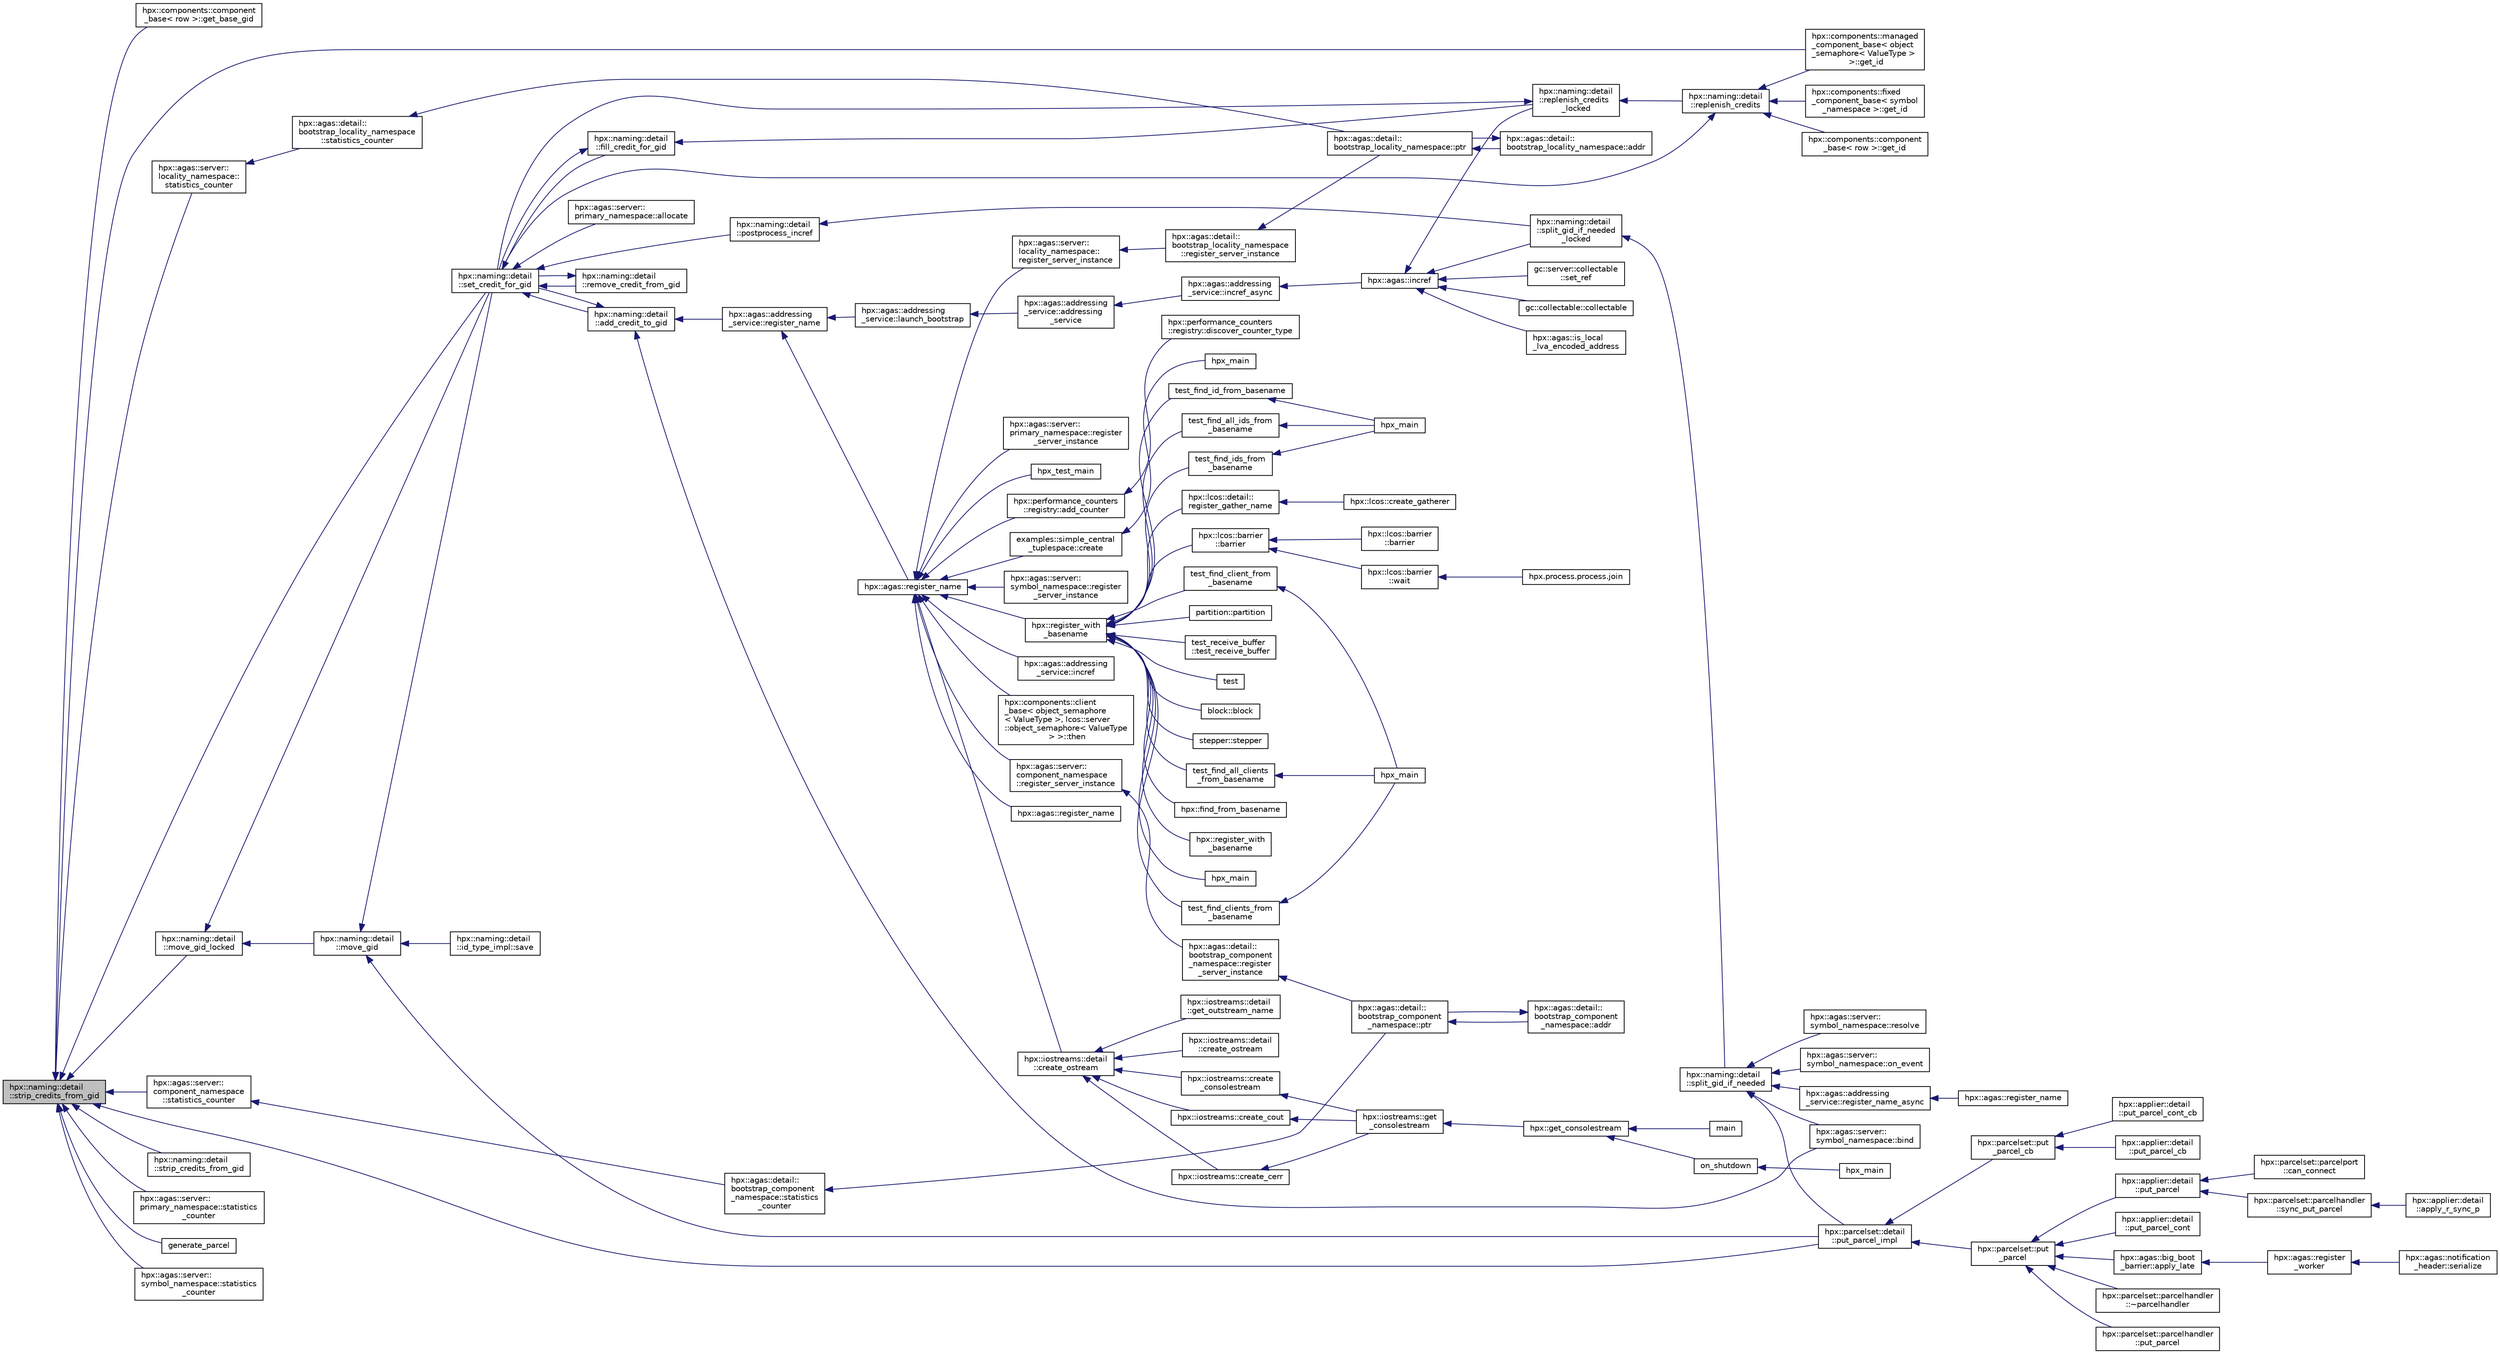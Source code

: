 digraph "hpx::naming::detail::strip_credits_from_gid"
{
  edge [fontname="Helvetica",fontsize="10",labelfontname="Helvetica",labelfontsize="10"];
  node [fontname="Helvetica",fontsize="10",shape=record];
  rankdir="LR";
  Node4177 [label="hpx::naming::detail\l::strip_credits_from_gid",height=0.2,width=0.4,color="black", fillcolor="grey75", style="filled", fontcolor="black"];
  Node4177 -> Node4178 [dir="back",color="midnightblue",fontsize="10",style="solid",fontname="Helvetica"];
  Node4178 [label="hpx::components::component\l_base\< row \>::get_base_gid",height=0.2,width=0.4,color="black", fillcolor="white", style="filled",URL="$d2/de6/classhpx_1_1components_1_1component__base.html#afdd9f4d30f44a6732fe6ee64f48be7cc"];
  Node4177 -> Node4179 [dir="back",color="midnightblue",fontsize="10",style="solid",fontname="Helvetica"];
  Node4179 [label="hpx::agas::server::\lcomponent_namespace\l::statistics_counter",height=0.2,width=0.4,color="black", fillcolor="white", style="filled",URL="$d4/dc8/structhpx_1_1agas_1_1server_1_1component__namespace.html#a660e8a8739d3aa152a0d672baa2e72ed"];
  Node4179 -> Node4180 [dir="back",color="midnightblue",fontsize="10",style="solid",fontname="Helvetica"];
  Node4180 [label="hpx::agas::detail::\lbootstrap_component\l_namespace::statistics\l_counter",height=0.2,width=0.4,color="black", fillcolor="white", style="filled",URL="$d4/db7/structhpx_1_1agas_1_1detail_1_1bootstrap__component__namespace.html#a19dcf39913c6a2a82154e6e4a90353b0"];
  Node4180 -> Node4181 [dir="back",color="midnightblue",fontsize="10",style="solid",fontname="Helvetica"];
  Node4181 [label="hpx::agas::detail::\lbootstrap_component\l_namespace::ptr",height=0.2,width=0.4,color="black", fillcolor="white", style="filled",URL="$d4/db7/structhpx_1_1agas_1_1detail_1_1bootstrap__component__namespace.html#a2ddc1b51e40d6b5c32f7eeba52a7527d"];
  Node4181 -> Node4182 [dir="back",color="midnightblue",fontsize="10",style="solid",fontname="Helvetica"];
  Node4182 [label="hpx::agas::detail::\lbootstrap_component\l_namespace::addr",height=0.2,width=0.4,color="black", fillcolor="white", style="filled",URL="$d4/db7/structhpx_1_1agas_1_1detail_1_1bootstrap__component__namespace.html#a4947343cef580d3a72f9fcb6803a54b1"];
  Node4182 -> Node4181 [dir="back",color="midnightblue",fontsize="10",style="solid",fontname="Helvetica"];
  Node4177 -> Node4183 [dir="back",color="midnightblue",fontsize="10",style="solid",fontname="Helvetica"];
  Node4183 [label="hpx::agas::server::\llocality_namespace::\lstatistics_counter",height=0.2,width=0.4,color="black", fillcolor="white", style="filled",URL="$dc/d72/structhpx_1_1agas_1_1server_1_1locality__namespace.html#a299010dd081cfdde926993251cf9b43b"];
  Node4183 -> Node4184 [dir="back",color="midnightblue",fontsize="10",style="solid",fontname="Helvetica"];
  Node4184 [label="hpx::agas::detail::\lbootstrap_locality_namespace\l::statistics_counter",height=0.2,width=0.4,color="black", fillcolor="white", style="filled",URL="$d2/d28/structhpx_1_1agas_1_1detail_1_1bootstrap__locality__namespace.html#a5c04d227f01c680a4f69a69c78265255"];
  Node4184 -> Node4185 [dir="back",color="midnightblue",fontsize="10",style="solid",fontname="Helvetica"];
  Node4185 [label="hpx::agas::detail::\lbootstrap_locality_namespace::ptr",height=0.2,width=0.4,color="black", fillcolor="white", style="filled",URL="$d2/d28/structhpx_1_1agas_1_1detail_1_1bootstrap__locality__namespace.html#a5d4dcef228d9a8e6040f2e404546a7b8"];
  Node4185 -> Node4186 [dir="back",color="midnightblue",fontsize="10",style="solid",fontname="Helvetica"];
  Node4186 [label="hpx::agas::detail::\lbootstrap_locality_namespace::addr",height=0.2,width=0.4,color="black", fillcolor="white", style="filled",URL="$d2/d28/structhpx_1_1agas_1_1detail_1_1bootstrap__locality__namespace.html#a6a5b1a39f25283d49aae9a42b5c4388a"];
  Node4186 -> Node4185 [dir="back",color="midnightblue",fontsize="10",style="solid",fontname="Helvetica"];
  Node4177 -> Node4187 [dir="back",color="midnightblue",fontsize="10",style="solid",fontname="Helvetica"];
  Node4187 [label="hpx::components::managed\l_component_base\< object\l_semaphore\< ValueType \>\l \>::get_id",height=0.2,width=0.4,color="black", fillcolor="white", style="filled",URL="$d1/d7b/classhpx_1_1components_1_1managed__component__base.html#ac026850ad861e1da5393943cf5751708"];
  Node4177 -> Node4188 [dir="back",color="midnightblue",fontsize="10",style="solid",fontname="Helvetica"];
  Node4188 [label="hpx::naming::detail\l::move_gid_locked",height=0.2,width=0.4,color="black", fillcolor="white", style="filled",URL="$d5/d18/namespacehpx_1_1naming_1_1detail.html#ade50f3a7ea7970594a107017d9781f45"];
  Node4188 -> Node4189 [dir="back",color="midnightblue",fontsize="10",style="solid",fontname="Helvetica"];
  Node4189 [label="hpx::naming::detail\l::move_gid",height=0.2,width=0.4,color="black", fillcolor="white", style="filled",URL="$d5/d18/namespacehpx_1_1naming_1_1detail.html#aade6b5eb4f9361377b0a427cd8bffdca"];
  Node4189 -> Node4190 [dir="back",color="midnightblue",fontsize="10",style="solid",fontname="Helvetica"];
  Node4190 [label="hpx::naming::detail\l::id_type_impl::save",height=0.2,width=0.4,color="black", fillcolor="white", style="filled",URL="$db/d3a/structhpx_1_1naming_1_1detail_1_1id__type__impl.html#a82dc996ed2fe0777bf91597d2c5af79c"];
  Node4189 -> Node4191 [dir="back",color="midnightblue",fontsize="10",style="solid",fontname="Helvetica"];
  Node4191 [label="hpx::naming::detail\l::set_credit_for_gid",height=0.2,width=0.4,color="black", fillcolor="white", style="filled",URL="$d5/d18/namespacehpx_1_1naming_1_1detail.html#a87703193ff814a4e1c912e98e655ec51"];
  Node4191 -> Node4192 [dir="back",color="midnightblue",fontsize="10",style="solid",fontname="Helvetica"];
  Node4192 [label="hpx::naming::detail\l::postprocess_incref",height=0.2,width=0.4,color="black", fillcolor="white", style="filled",URL="$d5/d18/namespacehpx_1_1naming_1_1detail.html#a9d2708b2b1a4087d64195137b077ef1d"];
  Node4192 -> Node4193 [dir="back",color="midnightblue",fontsize="10",style="solid",fontname="Helvetica"];
  Node4193 [label="hpx::naming::detail\l::split_gid_if_needed\l_locked",height=0.2,width=0.4,color="black", fillcolor="white", style="filled",URL="$d5/d18/namespacehpx_1_1naming_1_1detail.html#a8a41d874bb719f702a76d483293d9d56"];
  Node4193 -> Node4194 [dir="back",color="midnightblue",fontsize="10",style="solid",fontname="Helvetica"];
  Node4194 [label="hpx::naming::detail\l::split_gid_if_needed",height=0.2,width=0.4,color="black", fillcolor="white", style="filled",URL="$d5/d18/namespacehpx_1_1naming_1_1detail.html#a106949fcb9087fb6bdca67d048d6568f"];
  Node4194 -> Node4195 [dir="back",color="midnightblue",fontsize="10",style="solid",fontname="Helvetica"];
  Node4195 [label="hpx::agas::addressing\l_service::register_name_async",height=0.2,width=0.4,color="black", fillcolor="white", style="filled",URL="$db/d58/structhpx_1_1agas_1_1addressing__service.html#adfd0ce835927a3c0396b6fc9e9fbb3cf"];
  Node4195 -> Node4196 [dir="back",color="midnightblue",fontsize="10",style="solid",fontname="Helvetica"];
  Node4196 [label="hpx::agas::register_name",height=0.2,width=0.4,color="black", fillcolor="white", style="filled",URL="$dc/d54/namespacehpx_1_1agas.html#adc43905ef74ad9948375f3948b64fc2f"];
  Node4194 -> Node4197 [dir="back",color="midnightblue",fontsize="10",style="solid",fontname="Helvetica"];
  Node4197 [label="hpx::parcelset::detail\l::put_parcel_impl",height=0.2,width=0.4,color="black", fillcolor="white", style="filled",URL="$dc/d4e/namespacehpx_1_1parcelset_1_1detail.html#a0dfe29365976960c7f5db6388e8ce603"];
  Node4197 -> Node4198 [dir="back",color="midnightblue",fontsize="10",style="solid",fontname="Helvetica"];
  Node4198 [label="hpx::parcelset::put\l_parcel",height=0.2,width=0.4,color="black", fillcolor="white", style="filled",URL="$d4/d41/namespacehpx_1_1parcelset.html#a53a9f5c6cf260dc8d06d194c96182b65"];
  Node4198 -> Node4199 [dir="back",color="midnightblue",fontsize="10",style="solid",fontname="Helvetica"];
  Node4199 [label="hpx::applier::detail\l::put_parcel",height=0.2,width=0.4,color="black", fillcolor="white", style="filled",URL="$d1/d2a/namespacehpx_1_1applier_1_1detail.html#a4d568b8071bb894a09fabfba232c2663"];
  Node4199 -> Node4200 [dir="back",color="midnightblue",fontsize="10",style="solid",fontname="Helvetica"];
  Node4200 [label="hpx::parcelset::parcelhandler\l::sync_put_parcel",height=0.2,width=0.4,color="black", fillcolor="white", style="filled",URL="$d4/d2f/classhpx_1_1parcelset_1_1parcelhandler.html#ad478f8b244ec822fcbcb84aa67b17497"];
  Node4200 -> Node4201 [dir="back",color="midnightblue",fontsize="10",style="solid",fontname="Helvetica"];
  Node4201 [label="hpx::applier::detail\l::apply_r_sync_p",height=0.2,width=0.4,color="black", fillcolor="white", style="filled",URL="$d1/d2a/namespacehpx_1_1applier_1_1detail.html#ab69485311adeb590afa621a4b4be595d"];
  Node4199 -> Node4202 [dir="back",color="midnightblue",fontsize="10",style="solid",fontname="Helvetica"];
  Node4202 [label="hpx::parcelset::parcelport\l::can_connect",height=0.2,width=0.4,color="black", fillcolor="white", style="filled",URL="$d9/d67/classhpx_1_1parcelset_1_1parcelport.html#a68bd6750625124e4de6309e74283a767"];
  Node4198 -> Node4203 [dir="back",color="midnightblue",fontsize="10",style="solid",fontname="Helvetica"];
  Node4203 [label="hpx::applier::detail\l::put_parcel_cont",height=0.2,width=0.4,color="black", fillcolor="white", style="filled",URL="$d1/d2a/namespacehpx_1_1applier_1_1detail.html#aa5119ce6a8f642d2bacf23dc42ade0f9"];
  Node4198 -> Node4204 [dir="back",color="midnightblue",fontsize="10",style="solid",fontname="Helvetica"];
  Node4204 [label="hpx::agas::big_boot\l_barrier::apply_late",height=0.2,width=0.4,color="black", fillcolor="white", style="filled",URL="$d8/db6/structhpx_1_1agas_1_1big__boot__barrier.html#a9148a04a25bea5a37d77b3ff20e1ebfb"];
  Node4204 -> Node4205 [dir="back",color="midnightblue",fontsize="10",style="solid",fontname="Helvetica"];
  Node4205 [label="hpx::agas::register\l_worker",height=0.2,width=0.4,color="black", fillcolor="white", style="filled",URL="$dc/d54/namespacehpx_1_1agas.html#a3c98dc053a97fca0f3f3b5719d9f8336"];
  Node4205 -> Node4206 [dir="back",color="midnightblue",fontsize="10",style="solid",fontname="Helvetica"];
  Node4206 [label="hpx::agas::notification\l_header::serialize",height=0.2,width=0.4,color="black", fillcolor="white", style="filled",URL="$de/dae/structhpx_1_1agas_1_1notification__header.html#aa028cf0e80baf9259523c340c4568634"];
  Node4198 -> Node4207 [dir="back",color="midnightblue",fontsize="10",style="solid",fontname="Helvetica"];
  Node4207 [label="hpx::parcelset::parcelhandler\l::~parcelhandler",height=0.2,width=0.4,color="black", fillcolor="white", style="filled",URL="$d4/d2f/classhpx_1_1parcelset_1_1parcelhandler.html#a938c1c4259b1be845dc0197465969a17"];
  Node4198 -> Node4208 [dir="back",color="midnightblue",fontsize="10",style="solid",fontname="Helvetica"];
  Node4208 [label="hpx::parcelset::parcelhandler\l::put_parcel",height=0.2,width=0.4,color="black", fillcolor="white", style="filled",URL="$d4/d2f/classhpx_1_1parcelset_1_1parcelhandler.html#aad45344f98c3f15456325c7270ae5ade"];
  Node4197 -> Node4209 [dir="back",color="midnightblue",fontsize="10",style="solid",fontname="Helvetica"];
  Node4209 [label="hpx::parcelset::put\l_parcel_cb",height=0.2,width=0.4,color="black", fillcolor="white", style="filled",URL="$d4/d41/namespacehpx_1_1parcelset.html#a44a60f48094a44cbb7f52b7807dc56ff"];
  Node4209 -> Node4210 [dir="back",color="midnightblue",fontsize="10",style="solid",fontname="Helvetica"];
  Node4210 [label="hpx::applier::detail\l::put_parcel_cb",height=0.2,width=0.4,color="black", fillcolor="white", style="filled",URL="$d1/d2a/namespacehpx_1_1applier_1_1detail.html#a96b7471f7a59fa4d3d298e562507c339"];
  Node4209 -> Node4211 [dir="back",color="midnightblue",fontsize="10",style="solid",fontname="Helvetica"];
  Node4211 [label="hpx::applier::detail\l::put_parcel_cont_cb",height=0.2,width=0.4,color="black", fillcolor="white", style="filled",URL="$d1/d2a/namespacehpx_1_1applier_1_1detail.html#acb5d7569cd53998c51e4b48f09d62e83"];
  Node4194 -> Node4212 [dir="back",color="midnightblue",fontsize="10",style="solid",fontname="Helvetica"];
  Node4212 [label="hpx::agas::server::\lsymbol_namespace::bind",height=0.2,width=0.4,color="black", fillcolor="white", style="filled",URL="$dc/da6/structhpx_1_1agas_1_1server_1_1symbol__namespace.html#a229ead0876ac8c5754793a2ca68de559"];
  Node4194 -> Node4213 [dir="back",color="midnightblue",fontsize="10",style="solid",fontname="Helvetica"];
  Node4213 [label="hpx::agas::server::\lsymbol_namespace::resolve",height=0.2,width=0.4,color="black", fillcolor="white", style="filled",URL="$dc/da6/structhpx_1_1agas_1_1server_1_1symbol__namespace.html#aec3fc24e40dc96142eb77537945e92d5"];
  Node4194 -> Node4214 [dir="back",color="midnightblue",fontsize="10",style="solid",fontname="Helvetica"];
  Node4214 [label="hpx::agas::server::\lsymbol_namespace::on_event",height=0.2,width=0.4,color="black", fillcolor="white", style="filled",URL="$dc/da6/structhpx_1_1agas_1_1server_1_1symbol__namespace.html#abbfcf18e8d40612e4fa618a39a2fc492"];
  Node4191 -> Node4215 [dir="back",color="midnightblue",fontsize="10",style="solid",fontname="Helvetica"];
  Node4215 [label="hpx::naming::detail\l::add_credit_to_gid",height=0.2,width=0.4,color="black", fillcolor="white", style="filled",URL="$d5/d18/namespacehpx_1_1naming_1_1detail.html#ab13848a91587535a393be4def980e832"];
  Node4215 -> Node4216 [dir="back",color="midnightblue",fontsize="10",style="solid",fontname="Helvetica"];
  Node4216 [label="hpx::agas::addressing\l_service::register_name",height=0.2,width=0.4,color="black", fillcolor="white", style="filled",URL="$db/d58/structhpx_1_1agas_1_1addressing__service.html#a5929d7fd681a5ed692bfbeaa503fc32d",tooltip="Register a global name with a global address (id) "];
  Node4216 -> Node4217 [dir="back",color="midnightblue",fontsize="10",style="solid",fontname="Helvetica"];
  Node4217 [label="hpx::agas::addressing\l_service::launch_bootstrap",height=0.2,width=0.4,color="black", fillcolor="white", style="filled",URL="$db/d58/structhpx_1_1agas_1_1addressing__service.html#a664380be3597d3ca31677b2ae5800e76"];
  Node4217 -> Node4218 [dir="back",color="midnightblue",fontsize="10",style="solid",fontname="Helvetica"];
  Node4218 [label="hpx::agas::addressing\l_service::addressing\l_service",height=0.2,width=0.4,color="black", fillcolor="white", style="filled",URL="$db/d58/structhpx_1_1agas_1_1addressing__service.html#a4cd885b12c530009f44f7372c197d54f"];
  Node4218 -> Node4219 [dir="back",color="midnightblue",fontsize="10",style="solid",fontname="Helvetica"];
  Node4219 [label="hpx::agas::addressing\l_service::incref_async",height=0.2,width=0.4,color="black", fillcolor="white", style="filled",URL="$db/d58/structhpx_1_1agas_1_1addressing__service.html#adae9df2634cf648f129f203c3678c1c1",tooltip="Increment the global reference count for the given id. "];
  Node4219 -> Node4220 [dir="back",color="midnightblue",fontsize="10",style="solid",fontname="Helvetica"];
  Node4220 [label="hpx::agas::incref",height=0.2,width=0.4,color="black", fillcolor="white", style="filled",URL="$dc/d54/namespacehpx_1_1agas.html#aad81d2ea721c1a5692e243ef07bf164f"];
  Node4220 -> Node4221 [dir="back",color="midnightblue",fontsize="10",style="solid",fontname="Helvetica"];
  Node4221 [label="hpx::agas::is_local\l_lva_encoded_address",height=0.2,width=0.4,color="black", fillcolor="white", style="filled",URL="$dc/d54/namespacehpx_1_1agas.html#abb5e5584ed3b536ace8e3f58415e24c2"];
  Node4220 -> Node4222 [dir="back",color="midnightblue",fontsize="10",style="solid",fontname="Helvetica"];
  Node4222 [label="gc::server::collectable\l::set_ref",height=0.2,width=0.4,color="black", fillcolor="white", style="filled",URL="$da/d76/structgc_1_1server_1_1collectable.html#a8e123e39f5a85da593dc15b5f872748d"];
  Node4220 -> Node4223 [dir="back",color="midnightblue",fontsize="10",style="solid",fontname="Helvetica"];
  Node4223 [label="gc::collectable::collectable",height=0.2,width=0.4,color="black", fillcolor="white", style="filled",URL="$da/d23/structgc_1_1collectable.html#a9ac791be34891330ff8192ac2ef68c7c"];
  Node4220 -> Node4193 [dir="back",color="midnightblue",fontsize="10",style="solid",fontname="Helvetica"];
  Node4220 -> Node4224 [dir="back",color="midnightblue",fontsize="10",style="solid",fontname="Helvetica"];
  Node4224 [label="hpx::naming::detail\l::replenish_credits\l_locked",height=0.2,width=0.4,color="black", fillcolor="white", style="filled",URL="$d5/d18/namespacehpx_1_1naming_1_1detail.html#a011ed4fa9a2f4d4319adc54943fa03d6"];
  Node4224 -> Node4225 [dir="back",color="midnightblue",fontsize="10",style="solid",fontname="Helvetica"];
  Node4225 [label="hpx::naming::detail\l::replenish_credits",height=0.2,width=0.4,color="black", fillcolor="white", style="filled",URL="$d5/d18/namespacehpx_1_1naming_1_1detail.html#aab806d937bd01894af129d3d3cbb22f4"];
  Node4225 -> Node4226 [dir="back",color="midnightblue",fontsize="10",style="solid",fontname="Helvetica"];
  Node4226 [label="hpx::components::component\l_base\< row \>::get_id",height=0.2,width=0.4,color="black", fillcolor="white", style="filled",URL="$d2/de6/classhpx_1_1components_1_1component__base.html#a4c8fd93514039bdf01c48d66d82b19cd"];
  Node4225 -> Node4227 [dir="back",color="midnightblue",fontsize="10",style="solid",fontname="Helvetica"];
  Node4227 [label="hpx::components::fixed\l_component_base\< symbol\l_namespace \>::get_id",height=0.2,width=0.4,color="black", fillcolor="white", style="filled",URL="$df/dfd/classhpx_1_1components_1_1fixed__component__base.html#a3066d2c2779a65cd20ce98b87e4dd4c2"];
  Node4225 -> Node4187 [dir="back",color="midnightblue",fontsize="10",style="solid",fontname="Helvetica"];
  Node4225 -> Node4191 [dir="back",color="midnightblue",fontsize="10",style="solid",fontname="Helvetica"];
  Node4224 -> Node4191 [dir="back",color="midnightblue",fontsize="10",style="solid",fontname="Helvetica"];
  Node4216 -> Node4228 [dir="back",color="midnightblue",fontsize="10",style="solid",fontname="Helvetica"];
  Node4228 [label="hpx::agas::register_name",height=0.2,width=0.4,color="black", fillcolor="white", style="filled",URL="$dc/d54/namespacehpx_1_1agas.html#a3812793adbf5e7d8c6b468595ac0823f"];
  Node4228 -> Node4229 [dir="back",color="midnightblue",fontsize="10",style="solid",fontname="Helvetica"];
  Node4229 [label="hpx::register_with\l_basename",height=0.2,width=0.4,color="black", fillcolor="white", style="filled",URL="$d8/d83/namespacehpx.html#acf88178dc8c98cb0d7396325b3ccffdd",tooltip="Register the given id using the given base name. "];
  Node4229 -> Node4230 [dir="back",color="midnightblue",fontsize="10",style="solid",fontname="Helvetica"];
  Node4230 [label="stepper::stepper",height=0.2,width=0.4,color="black", fillcolor="white", style="filled",URL="$d0/da6/structstepper.html#a3d3b661e2502d80c80775c190f5585e2"];
  Node4229 -> Node4231 [dir="back",color="midnightblue",fontsize="10",style="solid",fontname="Helvetica"];
  Node4231 [label="hpx::lcos::barrier\l::barrier",height=0.2,width=0.4,color="black", fillcolor="white", style="filled",URL="$d9/dab/classhpx_1_1lcos_1_1barrier.html#ae8e5bad1b2828970404b5d280137d579"];
  Node4231 -> Node4232 [dir="back",color="midnightblue",fontsize="10",style="solid",fontname="Helvetica"];
  Node4232 [label="hpx::lcos::barrier\l::barrier",height=0.2,width=0.4,color="black", fillcolor="white", style="filled",URL="$d9/dab/classhpx_1_1lcos_1_1barrier.html#a8a9fc05508fad7cd1d8014bee0e1d221"];
  Node4231 -> Node4233 [dir="back",color="midnightblue",fontsize="10",style="solid",fontname="Helvetica"];
  Node4233 [label="hpx::lcos::barrier\l::wait",height=0.2,width=0.4,color="black", fillcolor="white", style="filled",URL="$d9/dab/classhpx_1_1lcos_1_1barrier.html#a1fcac5ce49dd1b9800affc8c8b84e4c9"];
  Node4233 -> Node4234 [dir="back",color="midnightblue",fontsize="10",style="solid",fontname="Helvetica"];
  Node4234 [label="hpx.process.process.join",height=0.2,width=0.4,color="black", fillcolor="white", style="filled",URL="$d3/d41/classhpx_1_1process_1_1process.html#acc7ec4687f3bf5ae121ef7b494d991d8"];
  Node4229 -> Node4235 [dir="back",color="midnightblue",fontsize="10",style="solid",fontname="Helvetica"];
  Node4235 [label="hpx::find_from_basename",height=0.2,width=0.4,color="black", fillcolor="white", style="filled",URL="$d8/d83/namespacehpx.html#a02d4c4317d9d663b22c2e47aab0b56df",tooltip="Return registered id from the given base name and sequence number. "];
  Node4229 -> Node4236 [dir="back",color="midnightblue",fontsize="10",style="solid",fontname="Helvetica"];
  Node4236 [label="hpx::register_with\l_basename",height=0.2,width=0.4,color="black", fillcolor="white", style="filled",URL="$d8/d83/namespacehpx.html#a09a6c6ffc84d21df225c3f5730de31d0"];
  Node4229 -> Node4237 [dir="back",color="midnightblue",fontsize="10",style="solid",fontname="Helvetica"];
  Node4237 [label="hpx_main",height=0.2,width=0.4,color="black", fillcolor="white", style="filled",URL="$db/d8d/duplicate__id__registration__1596_8cpp.html#aefd26dd818037509b2241068d57e3e1d"];
  Node4229 -> Node4238 [dir="back",color="midnightblue",fontsize="10",style="solid",fontname="Helvetica"];
  Node4238 [label="test_find_all_clients\l_from_basename",height=0.2,width=0.4,color="black", fillcolor="white", style="filled",URL="$dc/d15/find__clients__from__prefix_8cpp.html#aa57a9747db04f3feb78e2e423232d1f9"];
  Node4238 -> Node4239 [dir="back",color="midnightblue",fontsize="10",style="solid",fontname="Helvetica"];
  Node4239 [label="hpx_main",height=0.2,width=0.4,color="black", fillcolor="white", style="filled",URL="$dc/d15/find__clients__from__prefix_8cpp.html#aefd26dd818037509b2241068d57e3e1d"];
  Node4229 -> Node4240 [dir="back",color="midnightblue",fontsize="10",style="solid",fontname="Helvetica"];
  Node4240 [label="test_find_clients_from\l_basename",height=0.2,width=0.4,color="black", fillcolor="white", style="filled",URL="$dc/d15/find__clients__from__prefix_8cpp.html#a6fef840f56014443521cc99c2d9d781c"];
  Node4240 -> Node4239 [dir="back",color="midnightblue",fontsize="10",style="solid",fontname="Helvetica"];
  Node4229 -> Node4241 [dir="back",color="midnightblue",fontsize="10",style="solid",fontname="Helvetica"];
  Node4241 [label="test_find_client_from\l_basename",height=0.2,width=0.4,color="black", fillcolor="white", style="filled",URL="$dc/d15/find__clients__from__prefix_8cpp.html#a61a7f45bc9dd018d57ea2230824dab25"];
  Node4241 -> Node4239 [dir="back",color="midnightblue",fontsize="10",style="solid",fontname="Helvetica"];
  Node4229 -> Node4242 [dir="back",color="midnightblue",fontsize="10",style="solid",fontname="Helvetica"];
  Node4242 [label="test_find_all_ids_from\l_basename",height=0.2,width=0.4,color="black", fillcolor="white", style="filled",URL="$dc/df3/find__ids__from__prefix_8cpp.html#a369302d85871c563e109f575d4c3d29c"];
  Node4242 -> Node4243 [dir="back",color="midnightblue",fontsize="10",style="solid",fontname="Helvetica"];
  Node4243 [label="hpx_main",height=0.2,width=0.4,color="black", fillcolor="white", style="filled",URL="$dc/df3/find__ids__from__prefix_8cpp.html#aefd26dd818037509b2241068d57e3e1d"];
  Node4229 -> Node4244 [dir="back",color="midnightblue",fontsize="10",style="solid",fontname="Helvetica"];
  Node4244 [label="test_find_ids_from\l_basename",height=0.2,width=0.4,color="black", fillcolor="white", style="filled",URL="$dc/df3/find__ids__from__prefix_8cpp.html#a4526a7a41c258e2aedcdabd4ece4f4ba"];
  Node4244 -> Node4243 [dir="back",color="midnightblue",fontsize="10",style="solid",fontname="Helvetica"];
  Node4229 -> Node4245 [dir="back",color="midnightblue",fontsize="10",style="solid",fontname="Helvetica"];
  Node4245 [label="test_find_id_from_basename",height=0.2,width=0.4,color="black", fillcolor="white", style="filled",URL="$dc/df3/find__ids__from__prefix_8cpp.html#a35b932e250f78d774db87c971e42adce"];
  Node4245 -> Node4243 [dir="back",color="midnightblue",fontsize="10",style="solid",fontname="Helvetica"];
  Node4229 -> Node4246 [dir="back",color="midnightblue",fontsize="10",style="solid",fontname="Helvetica"];
  Node4246 [label="hpx::lcos::detail::\lregister_gather_name",height=0.2,width=0.4,color="black", fillcolor="white", style="filled",URL="$d4/d6c/namespacehpx_1_1lcos_1_1detail.html#afb3d3eafe04150308d004869a96242b3"];
  Node4246 -> Node4247 [dir="back",color="midnightblue",fontsize="10",style="solid",fontname="Helvetica"];
  Node4247 [label="hpx::lcos::create_gatherer",height=0.2,width=0.4,color="black", fillcolor="white", style="filled",URL="$d2/dc9/namespacehpx_1_1lcos.html#aaa3e2a825ca566eee4e3c0cfc19b5dc3"];
  Node4229 -> Node4248 [dir="back",color="midnightblue",fontsize="10",style="solid",fontname="Helvetica"];
  Node4248 [label="partition::partition",height=0.2,width=0.4,color="black", fillcolor="white", style="filled",URL="$d3/d98/structpartition.html#a949115c70a8ed7802ec756677063507b"];
  Node4229 -> Node4249 [dir="back",color="midnightblue",fontsize="10",style="solid",fontname="Helvetica"];
  Node4249 [label="test_receive_buffer\l::test_receive_buffer",height=0.2,width=0.4,color="black", fillcolor="white", style="filled",URL="$d1/d2e/structtest__receive__buffer.html#a501e8703c3a9d33b23c67cc3782a3052"];
  Node4229 -> Node4250 [dir="back",color="midnightblue",fontsize="10",style="solid",fontname="Helvetica"];
  Node4250 [label="test",height=0.2,width=0.4,color="black", fillcolor="white", style="filled",URL="$db/d95/register__with__basename__1804_8cpp.html#ae1a3968e7947464bee7714f6d43b7002"];
  Node4229 -> Node4251 [dir="back",color="midnightblue",fontsize="10",style="solid",fontname="Helvetica"];
  Node4251 [label="block::block",height=0.2,width=0.4,color="black", fillcolor="white", style="filled",URL="$d1/d7f/structblock.html#ad2fe04030b850ffa3f213c85f848c0c9"];
  Node4228 -> Node4252 [dir="back",color="midnightblue",fontsize="10",style="solid",fontname="Helvetica"];
  Node4252 [label="hpx::agas::addressing\l_service::incref",height=0.2,width=0.4,color="black", fillcolor="white", style="filled",URL="$db/d58/structhpx_1_1agas_1_1addressing__service.html#a77add8ef493b3ff577876bbbde8b2ead"];
  Node4228 -> Node4253 [dir="back",color="midnightblue",fontsize="10",style="solid",fontname="Helvetica"];
  Node4253 [label="hpx::components::client\l_base\< object_semaphore\l\< ValueType \>, lcos::server\l::object_semaphore\< ValueType\l \> \>::then",height=0.2,width=0.4,color="black", fillcolor="white", style="filled",URL="$d9/dad/classhpx_1_1components_1_1client__base.html#a195e205b5917c50455e9eab169045a2f"];
  Node4228 -> Node4254 [dir="back",color="midnightblue",fontsize="10",style="solid",fontname="Helvetica"];
  Node4254 [label="hpx::agas::server::\lcomponent_namespace\l::register_server_instance",height=0.2,width=0.4,color="black", fillcolor="white", style="filled",URL="$d4/dc8/structhpx_1_1agas_1_1server_1_1component__namespace.html#aa114cf679cc56f70c05ab18aff971ecb"];
  Node4254 -> Node4255 [dir="back",color="midnightblue",fontsize="10",style="solid",fontname="Helvetica"];
  Node4255 [label="hpx::agas::detail::\lbootstrap_component\l_namespace::register\l_server_instance",height=0.2,width=0.4,color="black", fillcolor="white", style="filled",URL="$d4/db7/structhpx_1_1agas_1_1detail_1_1bootstrap__component__namespace.html#abbc31dcbeb87361092d40afcfbd456b8"];
  Node4255 -> Node4181 [dir="back",color="midnightblue",fontsize="10",style="solid",fontname="Helvetica"];
  Node4228 -> Node4256 [dir="back",color="midnightblue",fontsize="10",style="solid",fontname="Helvetica"];
  Node4256 [label="hpx::agas::register_name",height=0.2,width=0.4,color="black", fillcolor="white", style="filled",URL="$dc/d54/namespacehpx_1_1agas.html#a2430195ce3eb5a044693ffff42ac4124"];
  Node4228 -> Node4257 [dir="back",color="midnightblue",fontsize="10",style="solid",fontname="Helvetica"];
  Node4257 [label="hpx::agas::server::\llocality_namespace::\lregister_server_instance",height=0.2,width=0.4,color="black", fillcolor="white", style="filled",URL="$dc/d72/structhpx_1_1agas_1_1server_1_1locality__namespace.html#af1491746c7368e3824c99bc100f18734"];
  Node4257 -> Node4258 [dir="back",color="midnightblue",fontsize="10",style="solid",fontname="Helvetica"];
  Node4258 [label="hpx::agas::detail::\lbootstrap_locality_namespace\l::register_server_instance",height=0.2,width=0.4,color="black", fillcolor="white", style="filled",URL="$d2/d28/structhpx_1_1agas_1_1detail_1_1bootstrap__locality__namespace.html#ae300573bed5ba4de244854736bc93372"];
  Node4258 -> Node4185 [dir="back",color="midnightblue",fontsize="10",style="solid",fontname="Helvetica"];
  Node4228 -> Node4259 [dir="back",color="midnightblue",fontsize="10",style="solid",fontname="Helvetica"];
  Node4259 [label="hpx::agas::server::\lprimary_namespace::register\l_server_instance",height=0.2,width=0.4,color="black", fillcolor="white", style="filled",URL="$d7/d3a/structhpx_1_1agas_1_1server_1_1primary__namespace.html#a8d3a53331e87a1a6a16a53a0f5c5d759"];
  Node4228 -> Node4260 [dir="back",color="midnightblue",fontsize="10",style="solid",fontname="Helvetica"];
  Node4260 [label="hpx_test_main",height=0.2,width=0.4,color="black", fillcolor="white", style="filled",URL="$d9/deb/refcnted__symbol__to__local__object_8cpp.html#a9a1c75cfa4bc8637fb9e22dfdca0891a"];
  Node4228 -> Node4261 [dir="back",color="midnightblue",fontsize="10",style="solid",fontname="Helvetica"];
  Node4261 [label="hpx::performance_counters\l::registry::add_counter",height=0.2,width=0.4,color="black", fillcolor="white", style="filled",URL="$d2/d02/classhpx_1_1performance__counters_1_1registry.html#a161780fff85c669515be3253f0e29fa5",tooltip="Add an existing performance counter instance to the registry. "];
  Node4261 -> Node4262 [dir="back",color="midnightblue",fontsize="10",style="solid",fontname="Helvetica"];
  Node4262 [label="hpx::performance_counters\l::registry::discover_counter_type",height=0.2,width=0.4,color="black", fillcolor="white", style="filled",URL="$d2/d02/classhpx_1_1performance__counters_1_1registry.html#af060ad9ba59fefe302c89bd8e80227d9"];
  Node4228 -> Node4263 [dir="back",color="midnightblue",fontsize="10",style="solid",fontname="Helvetica"];
  Node4263 [label="examples::simple_central\l_tuplespace::create",height=0.2,width=0.4,color="black", fillcolor="white", style="filled",URL="$d5/d1b/classexamples_1_1simple__central__tuplespace.html#a56c807f1fdd13e282e0ab8f45fdcf0b7"];
  Node4263 -> Node4264 [dir="back",color="midnightblue",fontsize="10",style="solid",fontname="Helvetica"];
  Node4264 [label="hpx_main",height=0.2,width=0.4,color="black", fillcolor="white", style="filled",URL="$d1/d7b/simple__central__tuplespace__client_8cpp.html#aefd26dd818037509b2241068d57e3e1d"];
  Node4228 -> Node4265 [dir="back",color="midnightblue",fontsize="10",style="solid",fontname="Helvetica"];
  Node4265 [label="hpx::iostreams::detail\l::create_ostream",height=0.2,width=0.4,color="black", fillcolor="white", style="filled",URL="$de/d26/namespacehpx_1_1iostreams_1_1detail.html#a2532c6c409d765cc96f0f062dd1807ea"];
  Node4265 -> Node4266 [dir="back",color="midnightblue",fontsize="10",style="solid",fontname="Helvetica"];
  Node4266 [label="hpx::iostreams::detail\l::get_outstream_name",height=0.2,width=0.4,color="black", fillcolor="white", style="filled",URL="$de/d26/namespacehpx_1_1iostreams_1_1detail.html#a4e5f42733aacfd1b6f845141cc8bd755"];
  Node4265 -> Node4267 [dir="back",color="midnightblue",fontsize="10",style="solid",fontname="Helvetica"];
  Node4267 [label="hpx::iostreams::detail\l::create_ostream",height=0.2,width=0.4,color="black", fillcolor="white", style="filled",URL="$de/d26/namespacehpx_1_1iostreams_1_1detail.html#a6a1ed0a7709d7cba5b0feb9d3752fb31"];
  Node4265 -> Node4268 [dir="back",color="midnightblue",fontsize="10",style="solid",fontname="Helvetica"];
  Node4268 [label="hpx::iostreams::create_cout",height=0.2,width=0.4,color="black", fillcolor="white", style="filled",URL="$dd/d1d/namespacehpx_1_1iostreams.html#a9a178fadf70f9b3c6f74274409a7bc69"];
  Node4268 -> Node4269 [dir="back",color="midnightblue",fontsize="10",style="solid",fontname="Helvetica"];
  Node4269 [label="hpx::iostreams::get\l_consolestream",height=0.2,width=0.4,color="black", fillcolor="white", style="filled",URL="$dd/d1d/namespacehpx_1_1iostreams.html#ac4a2ed792a4f5bdcb286ba83f5cd261d"];
  Node4269 -> Node4270 [dir="back",color="midnightblue",fontsize="10",style="solid",fontname="Helvetica"];
  Node4270 [label="hpx::get_consolestream",height=0.2,width=0.4,color="black", fillcolor="white", style="filled",URL="$d8/d83/namespacehpx.html#af305e0b2731f998440d87c7500187a11"];
  Node4270 -> Node4271 [dir="back",color="midnightblue",fontsize="10",style="solid",fontname="Helvetica"];
  Node4271 [label="main",height=0.2,width=0.4,color="black", fillcolor="white", style="filled",URL="$db/dd0/lost__output__2236_8cpp.html#a3c04138a5bfe5d72780bb7e82a18e627"];
  Node4270 -> Node4272 [dir="back",color="midnightblue",fontsize="10",style="solid",fontname="Helvetica"];
  Node4272 [label="on_shutdown",height=0.2,width=0.4,color="black", fillcolor="white", style="filled",URL="$de/d67/no__output__1173_8cpp.html#ada3655c097ed162539aadedb0de3673b"];
  Node4272 -> Node4273 [dir="back",color="midnightblue",fontsize="10",style="solid",fontname="Helvetica"];
  Node4273 [label="hpx_main",height=0.2,width=0.4,color="black", fillcolor="white", style="filled",URL="$de/d67/no__output__1173_8cpp.html#a4ca51ec94fa82421fc621b58eef7b01c"];
  Node4265 -> Node4274 [dir="back",color="midnightblue",fontsize="10",style="solid",fontname="Helvetica"];
  Node4274 [label="hpx::iostreams::create_cerr",height=0.2,width=0.4,color="black", fillcolor="white", style="filled",URL="$dd/d1d/namespacehpx_1_1iostreams.html#aecf4f2ddc53a24fe917ce7cca0bda378"];
  Node4274 -> Node4269 [dir="back",color="midnightblue",fontsize="10",style="solid",fontname="Helvetica"];
  Node4265 -> Node4275 [dir="back",color="midnightblue",fontsize="10",style="solid",fontname="Helvetica"];
  Node4275 [label="hpx::iostreams::create\l_consolestream",height=0.2,width=0.4,color="black", fillcolor="white", style="filled",URL="$dd/d1d/namespacehpx_1_1iostreams.html#ade2ebf54e04b80ddcf3c31dd0bad5ece"];
  Node4275 -> Node4269 [dir="back",color="midnightblue",fontsize="10",style="solid",fontname="Helvetica"];
  Node4228 -> Node4276 [dir="back",color="midnightblue",fontsize="10",style="solid",fontname="Helvetica"];
  Node4276 [label="hpx::agas::server::\lsymbol_namespace::register\l_server_instance",height=0.2,width=0.4,color="black", fillcolor="white", style="filled",URL="$dc/da6/structhpx_1_1agas_1_1server_1_1symbol__namespace.html#ac7de45f2a45cfccf925b88563f61efb0"];
  Node4215 -> Node4191 [dir="back",color="midnightblue",fontsize="10",style="solid",fontname="Helvetica"];
  Node4215 -> Node4212 [dir="back",color="midnightblue",fontsize="10",style="solid",fontname="Helvetica"];
  Node4191 -> Node4277 [dir="back",color="midnightblue",fontsize="10",style="solid",fontname="Helvetica"];
  Node4277 [label="hpx::naming::detail\l::remove_credit_from_gid",height=0.2,width=0.4,color="black", fillcolor="white", style="filled",URL="$d5/d18/namespacehpx_1_1naming_1_1detail.html#a3ccb4b028c2c757c0fabdfe58ac07e47"];
  Node4277 -> Node4191 [dir="back",color="midnightblue",fontsize="10",style="solid",fontname="Helvetica"];
  Node4191 -> Node4278 [dir="back",color="midnightblue",fontsize="10",style="solid",fontname="Helvetica"];
  Node4278 [label="hpx::naming::detail\l::fill_credit_for_gid",height=0.2,width=0.4,color="black", fillcolor="white", style="filled",URL="$d5/d18/namespacehpx_1_1naming_1_1detail.html#a3ec890e6a5b5c8fbd21b11dfe7e50352"];
  Node4278 -> Node4224 [dir="back",color="midnightblue",fontsize="10",style="solid",fontname="Helvetica"];
  Node4278 -> Node4191 [dir="back",color="midnightblue",fontsize="10",style="solid",fontname="Helvetica"];
  Node4191 -> Node4279 [dir="back",color="midnightblue",fontsize="10",style="solid",fontname="Helvetica"];
  Node4279 [label="hpx::agas::server::\lprimary_namespace::allocate",height=0.2,width=0.4,color="black", fillcolor="white", style="filled",URL="$d7/d3a/structhpx_1_1agas_1_1server_1_1primary__namespace.html#a87560fb730ac846b91fc7287dc4e247b"];
  Node4189 -> Node4197 [dir="back",color="midnightblue",fontsize="10",style="solid",fontname="Helvetica"];
  Node4188 -> Node4191 [dir="back",color="midnightblue",fontsize="10",style="solid",fontname="Helvetica"];
  Node4177 -> Node4280 [dir="back",color="midnightblue",fontsize="10",style="solid",fontname="Helvetica"];
  Node4280 [label="hpx::naming::detail\l::strip_credits_from_gid",height=0.2,width=0.4,color="black", fillcolor="white", style="filled",URL="$d5/d18/namespacehpx_1_1naming_1_1detail.html#aaaf495730c0dec4e5a9752bef59f2c88"];
  Node4177 -> Node4191 [dir="back",color="midnightblue",fontsize="10",style="solid",fontname="Helvetica"];
  Node4177 -> Node4281 [dir="back",color="midnightblue",fontsize="10",style="solid",fontname="Helvetica"];
  Node4281 [label="hpx::agas::server::\lprimary_namespace::statistics\l_counter",height=0.2,width=0.4,color="black", fillcolor="white", style="filled",URL="$d7/d3a/structhpx_1_1agas_1_1server_1_1primary__namespace.html#ab41d6470261261332a00398bd7ccd0a5"];
  Node4177 -> Node4197 [dir="back",color="midnightblue",fontsize="10",style="solid",fontname="Helvetica"];
  Node4177 -> Node4282 [dir="back",color="midnightblue",fontsize="10",style="solid",fontname="Helvetica"];
  Node4282 [label="generate_parcel",height=0.2,width=0.4,color="black", fillcolor="white", style="filled",URL="$d6/dca/put__parcels__with__coalescing_8cpp.html#ad6a39114c707ce49a3a169e8a616aca5"];
  Node4177 -> Node4283 [dir="back",color="midnightblue",fontsize="10",style="solid",fontname="Helvetica"];
  Node4283 [label="hpx::agas::server::\lsymbol_namespace::statistics\l_counter",height=0.2,width=0.4,color="black", fillcolor="white", style="filled",URL="$dc/da6/structhpx_1_1agas_1_1server_1_1symbol__namespace.html#a9f9f4dcc96cc62ca19394d4fdd9470ca"];
}
